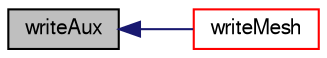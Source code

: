 digraph "writeAux"
{
  bgcolor="transparent";
  edge [fontname="FreeSans",fontsize="10",labelfontname="FreeSans",labelfontsize="10"];
  node [fontname="FreeSans",fontsize="10",shape=record];
  rankdir="LR";
  Node1015 [label="writeAux",height=0.2,width=0.4,color="black", fillcolor="grey75", style="filled", fontcolor="black"];
  Node1015 -> Node1016 [dir="back",color="midnightblue",fontsize="10",style="solid",fontname="FreeSans"];
  Node1016 [label="writeMesh",height=0.2,width=0.4,color="red",URL="$a21326.html#a8cf37a82791cedec0e4111345c4f8eb9",tooltip="Write mesh. "];
}
